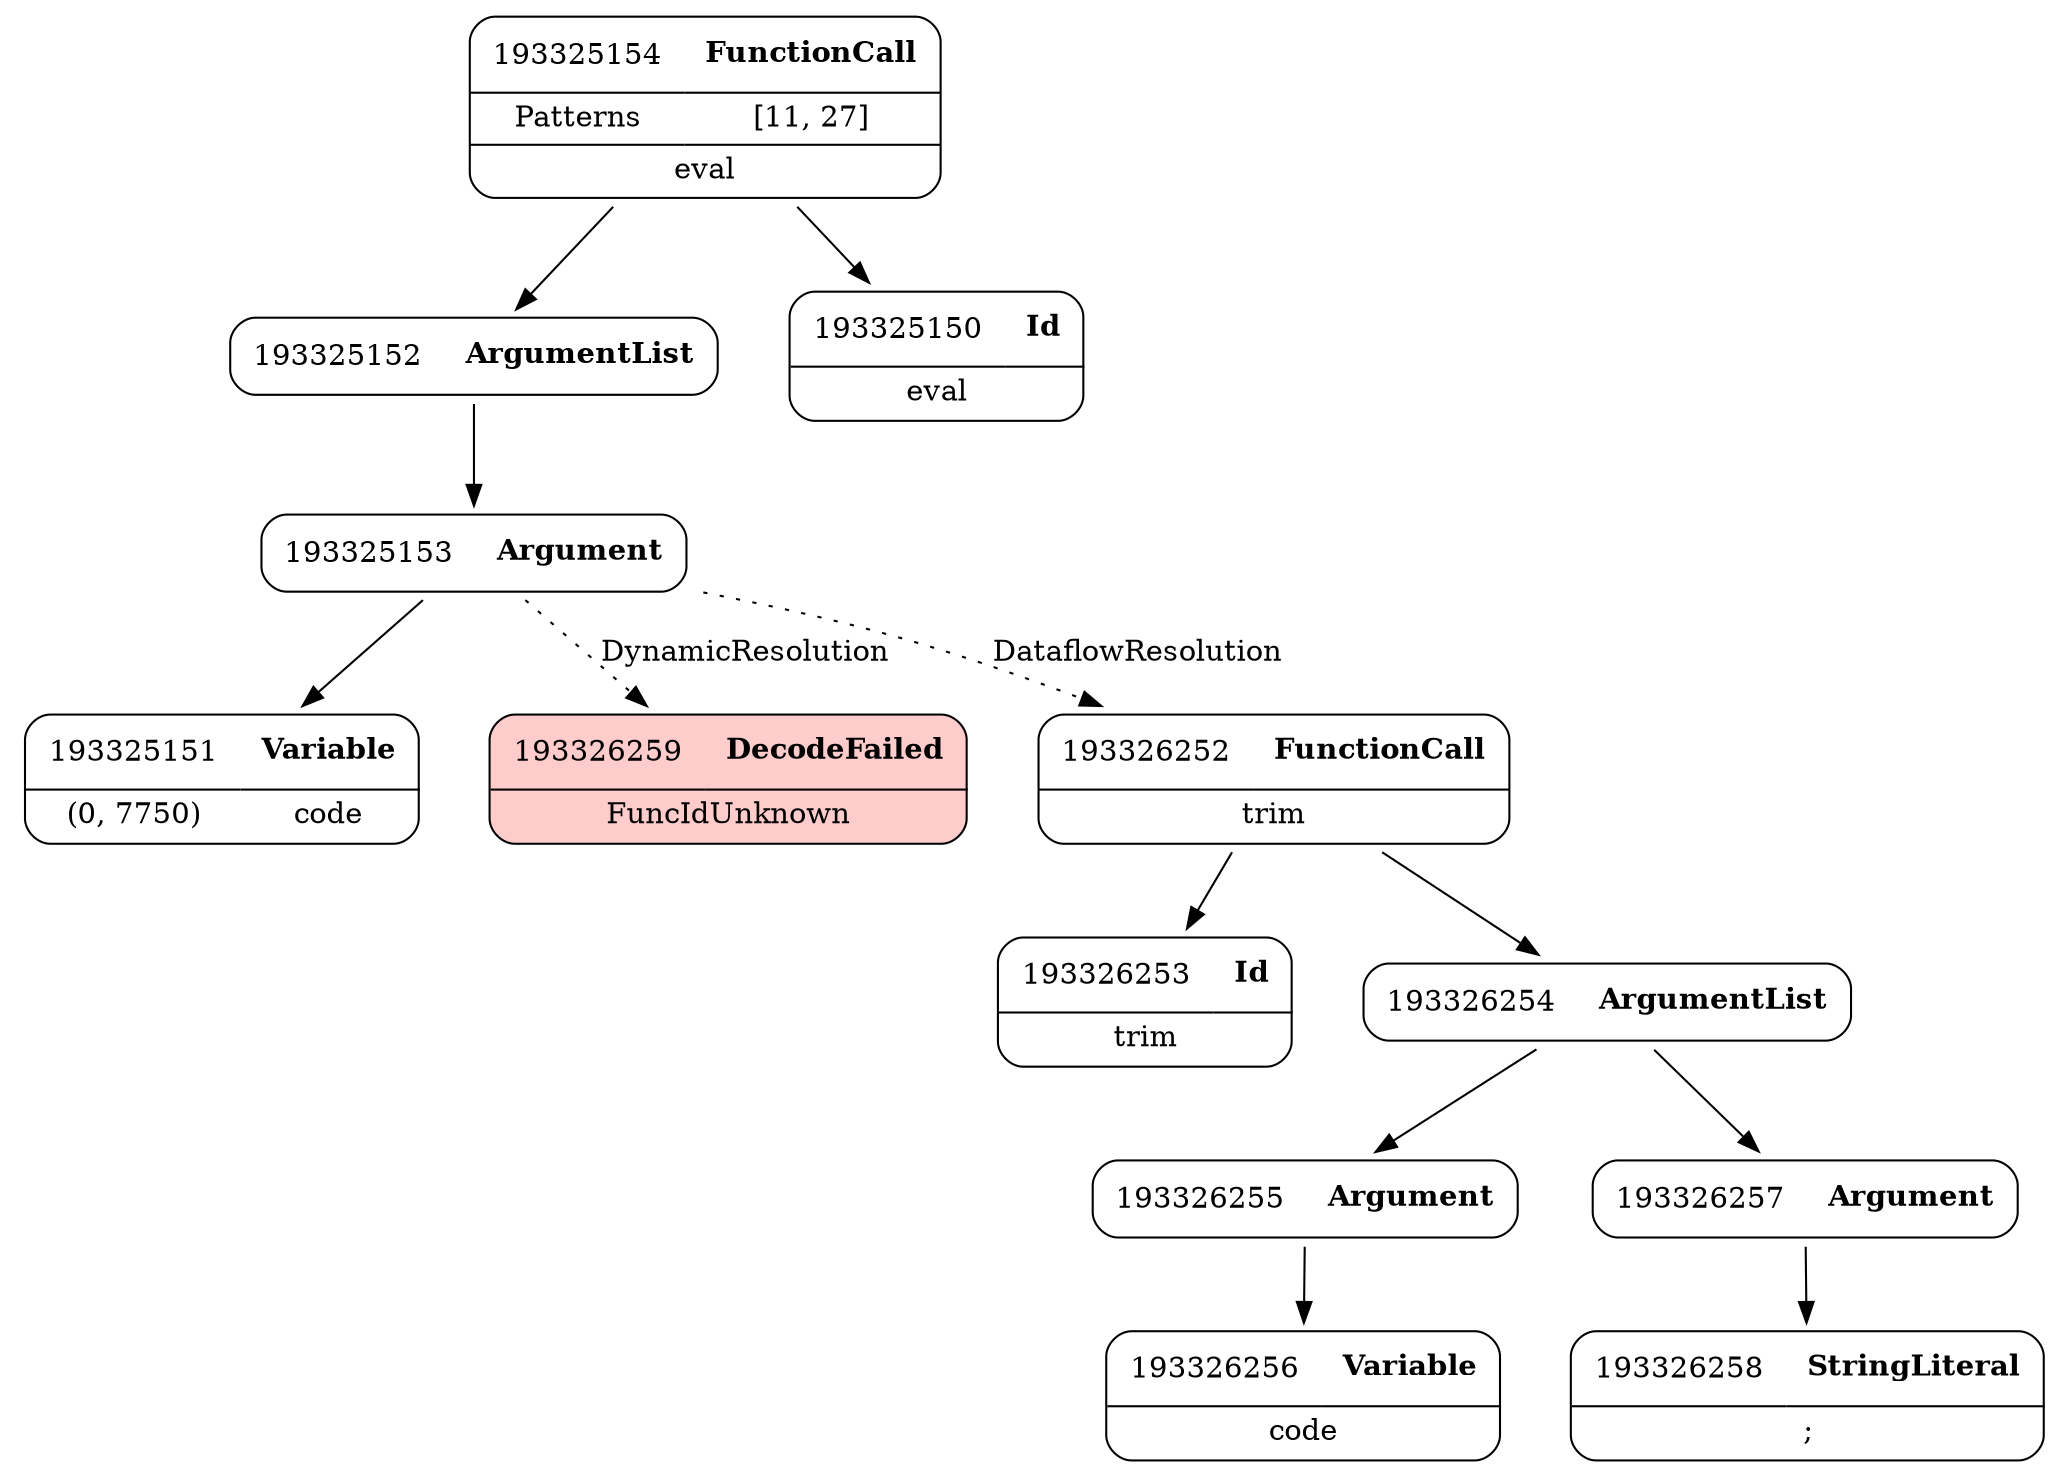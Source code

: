 digraph ast {
node [shape=none];
193325153 [label=<<TABLE border='1' cellspacing='0' cellpadding='10' style='rounded' ><TR><TD border='0'>193325153</TD><TD border='0'><B>Argument</B></TD></TR></TABLE>>];
193325153 -> 193325151 [weight=2];
193325153 -> 193326259 [style=dotted,label=DynamicResolution];
193325153 -> 193326252 [style=dotted,label=DataflowResolution];
193325152 [label=<<TABLE border='1' cellspacing='0' cellpadding='10' style='rounded' ><TR><TD border='0'>193325152</TD><TD border='0'><B>ArgumentList</B></TD></TR></TABLE>>];
193325152 -> 193325153 [weight=2];
193325154 [label=<<TABLE border='1' cellspacing='0' cellpadding='10' style='rounded' ><TR><TD border='0'>193325154</TD><TD border='0'><B>FunctionCall</B></TD></TR><HR/><TR><TD border='0' cellpadding='5'>Patterns</TD><TD border='0' cellpadding='5'>[11, 27]</TD></TR><HR/><TR><TD border='0' cellpadding='5' colspan='2'>eval</TD></TR></TABLE>>];
193325154 -> 193325150 [weight=2];
193325154 -> 193325152 [weight=2];
193326253 [label=<<TABLE border='1' cellspacing='0' cellpadding='10' style='rounded' ><TR><TD border='0'>193326253</TD><TD border='0'><B>Id</B></TD></TR><HR/><TR><TD border='0' cellpadding='5' colspan='2'>trim</TD></TR></TABLE>>];
193326252 [label=<<TABLE border='1' cellspacing='0' cellpadding='10' style='rounded' ><TR><TD border='0'>193326252</TD><TD border='0'><B>FunctionCall</B></TD></TR><HR/><TR><TD border='0' cellpadding='5' colspan='2'>trim</TD></TR></TABLE>>];
193326252 -> 193326253 [weight=2];
193326252 -> 193326254 [weight=2];
193326255 [label=<<TABLE border='1' cellspacing='0' cellpadding='10' style='rounded' ><TR><TD border='0'>193326255</TD><TD border='0'><B>Argument</B></TD></TR></TABLE>>];
193326255 -> 193326256 [weight=2];
193326254 [label=<<TABLE border='1' cellspacing='0' cellpadding='10' style='rounded' ><TR><TD border='0'>193326254</TD><TD border='0'><B>ArgumentList</B></TD></TR></TABLE>>];
193326254 -> 193326255 [weight=2];
193326254 -> 193326257 [weight=2];
193326257 [label=<<TABLE border='1' cellspacing='0' cellpadding='10' style='rounded' ><TR><TD border='0'>193326257</TD><TD border='0'><B>Argument</B></TD></TR></TABLE>>];
193326257 -> 193326258 [weight=2];
193326256 [label=<<TABLE border='1' cellspacing='0' cellpadding='10' style='rounded' ><TR><TD border='0'>193326256</TD><TD border='0'><B>Variable</B></TD></TR><HR/><TR><TD border='0' cellpadding='5' colspan='2'>code</TD></TR></TABLE>>];
193326259 [label=<<TABLE border='1' cellspacing='0' cellpadding='10' style='rounded' bgcolor='#FFCCCC' ><TR><TD border='0'>193326259</TD><TD border='0'><B>DecodeFailed</B></TD></TR><HR/><TR><TD border='0' cellpadding='5' colspan='2'>FuncIdUnknown</TD></TR></TABLE>>];
193326258 [label=<<TABLE border='1' cellspacing='0' cellpadding='10' style='rounded' ><TR><TD border='0'>193326258</TD><TD border='0'><B>StringLiteral</B></TD></TR><HR/><TR><TD border='0' cellpadding='5' colspan='2'>;</TD></TR></TABLE>>];
193325151 [label=<<TABLE border='1' cellspacing='0' cellpadding='10' style='rounded' ><TR><TD border='0'>193325151</TD><TD border='0'><B>Variable</B></TD></TR><HR/><TR><TD border='0' cellpadding='5'>(0, 7750)</TD><TD border='0' cellpadding='5'>code</TD></TR></TABLE>>];
193325150 [label=<<TABLE border='1' cellspacing='0' cellpadding='10' style='rounded' ><TR><TD border='0'>193325150</TD><TD border='0'><B>Id</B></TD></TR><HR/><TR><TD border='0' cellpadding='5' colspan='2'>eval</TD></TR></TABLE>>];
}
